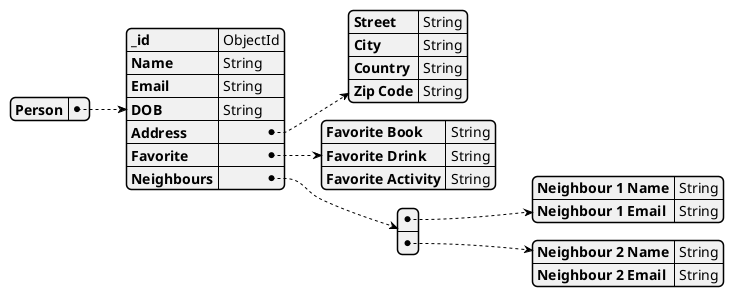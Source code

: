 @startjson
{
  "Person": {
    "_id": "ObjectId",
    "Name": "String",
    "Email": "String",
    "DOB": "String",
    "Address": {
      "Street": "String",
      "City": "String",
      "Country": "String",
      "Zip Code": "String"
    },
    "Favorite": {
      "Favorite Book": "String",
      "Favorite Drink": "String",
      "Favorite Activity": "String"
    },
    "Neighbours": [
      {
        "Neighbour 1 Name": "String",
        "Neighbour 1 Email": "String"
      },
      {
        "Neighbour 2 Name": "String",
        "Neighbour 2 Email": "String"
      }
    ]
  }
}
@endjson